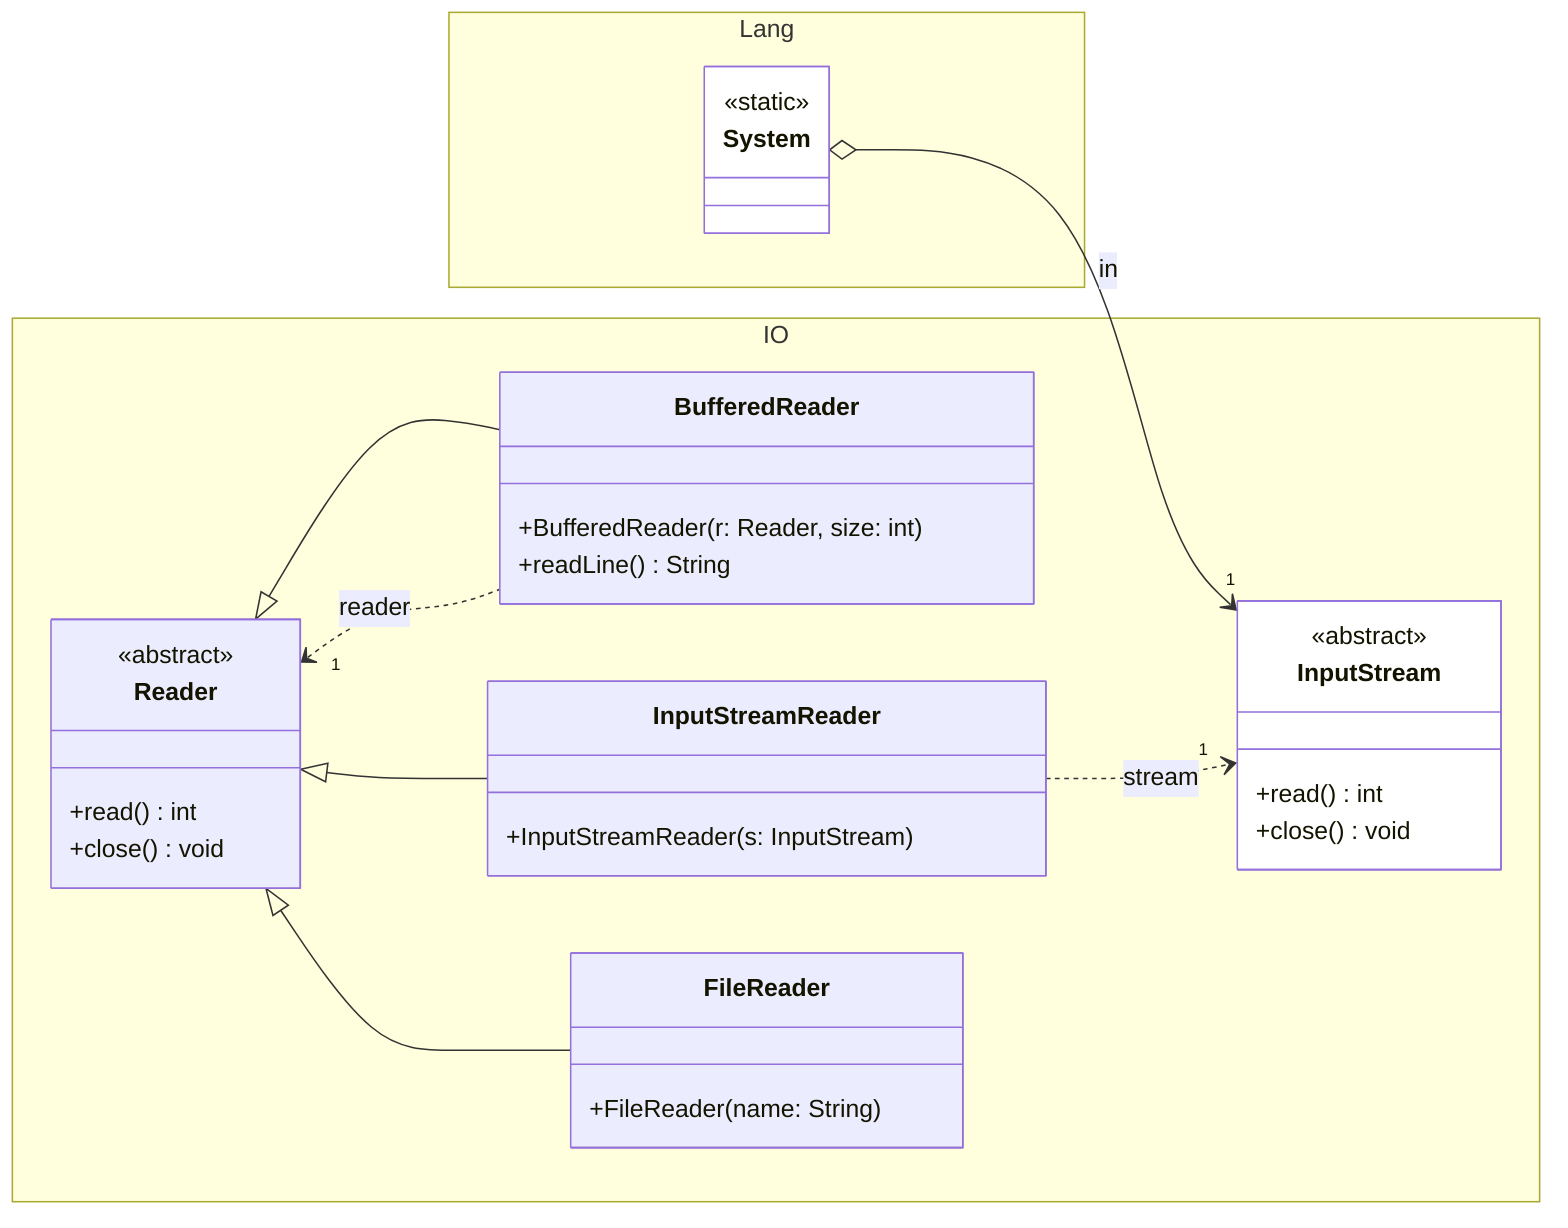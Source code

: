 classDiagram

    direction LR

    namespace Lang {

        class System {
            <<static>>
        }

    }

    namespace IO {

        class InputStream {
            <<abstract>>
            +read() int
            +close() void
        }

        class Reader {
            <<abstract>>
            +read() int
            +close() void
        }

        class BufferedReader {
            +BufferedReader(r: Reader, size: int)
            +readLine() String
        }

        class InputStreamReader {
            +InputStreamReader(s: InputStream)
        }

        class FileReader {
            +FileReader(name: String)
        }
        
    }

    System o-->"1" InputStream: in

    Reader <|-- BufferedReader

    Reader "1"<.. BufferedReader: reader

    Reader <|-- InputStreamReader

    Reader <|-- FileReader

    InputStreamReader ..>"1" InputStream: stream

    style System fill:white
    style InputStream fill:white